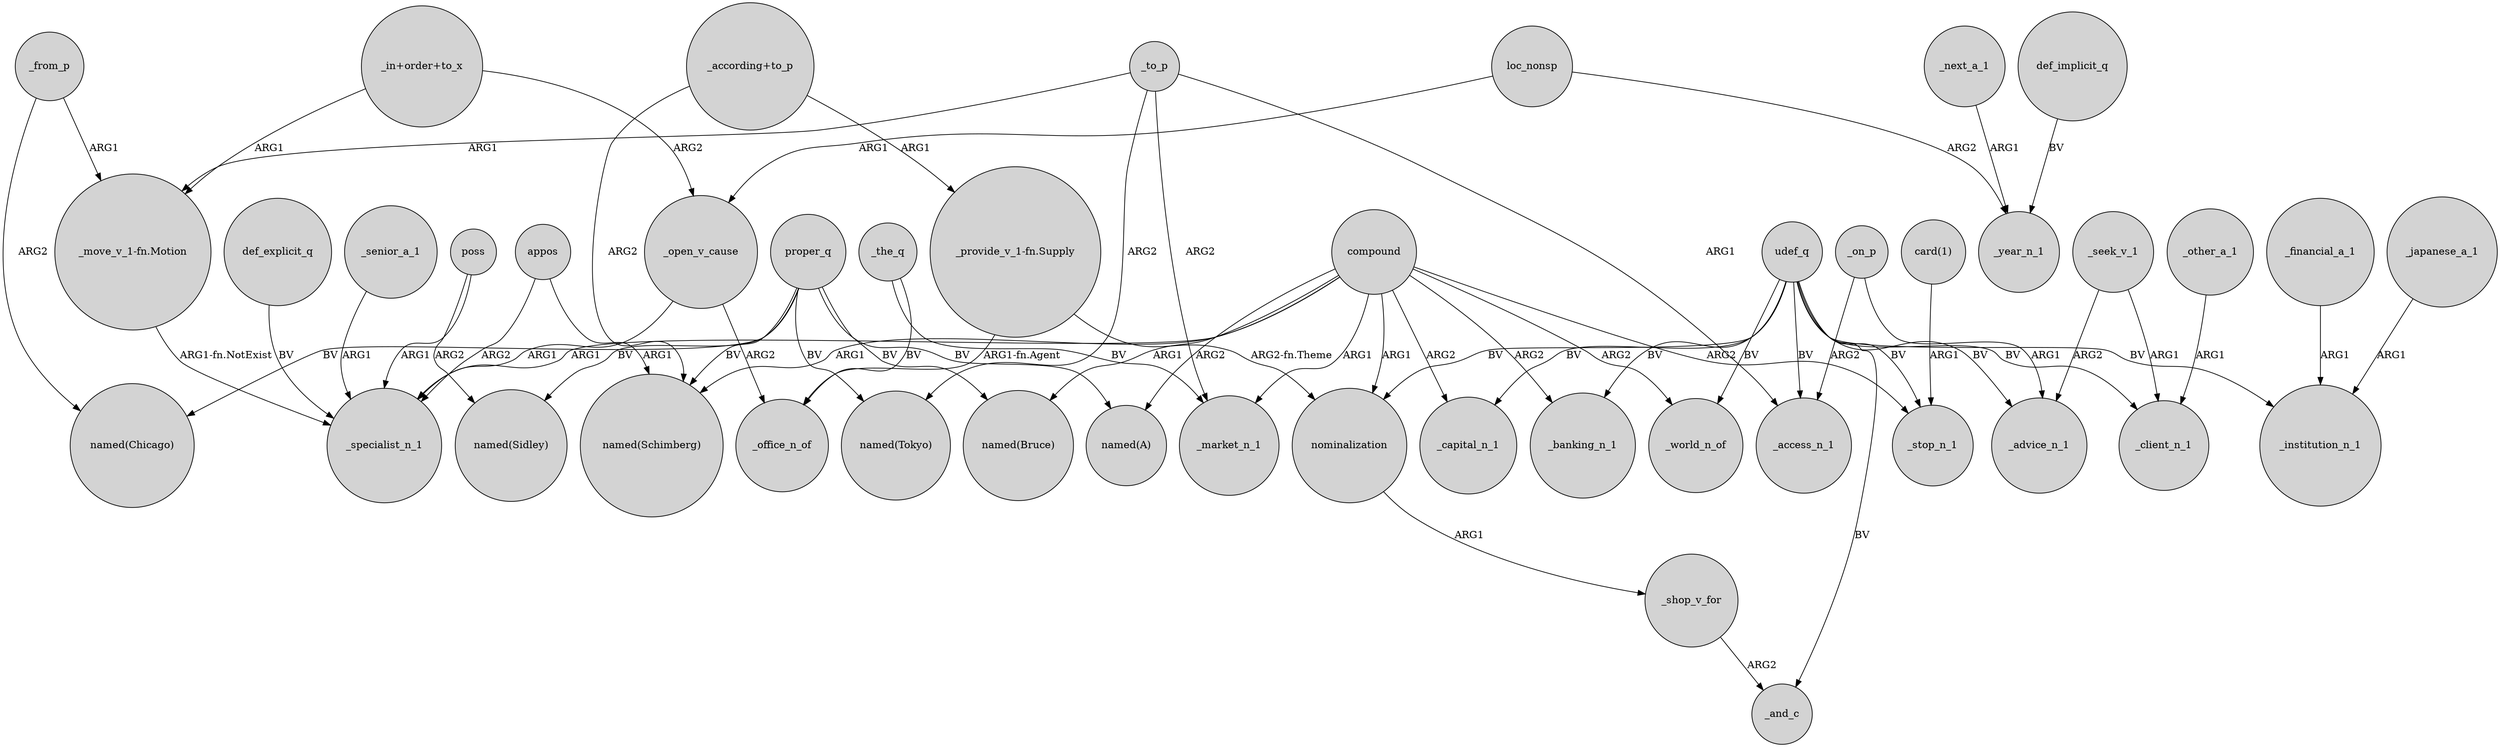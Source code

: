 digraph {
	node [shape=circle style=filled]
	proper_q -> "named(Chicago)" [label=BV]
	appos -> "named(Schimberg)" [label=ARG1]
	proper_q -> "named(Schimberg)" [label=BV]
	compound -> _capital_n_1 [label=ARG2]
	_from_p -> "_move_v_1-fn.Motion" [label=ARG1]
	proper_q -> "named(A)" [label=BV]
	def_implicit_q -> _year_n_1 [label=BV]
	compound -> _specialist_n_1 [label=ARG1]
	compound -> _world_n_of [label=ARG2]
	"_in+order+to_x" -> "_move_v_1-fn.Motion" [label=ARG1]
	_open_v_cause -> _office_n_of [label=ARG2]
	compound -> "named(Schimberg)" [label=ARG1]
	proper_q -> "named(Bruce)" [label=BV]
	udef_q -> _world_n_of [label=BV]
	compound -> _banking_n_1 [label=ARG2]
	udef_q -> _advice_n_1 [label=BV]
	udef_q -> _stop_n_1 [label=BV]
	proper_q -> "named(Tokyo)" [label=BV]
	_open_v_cause -> _specialist_n_1 [label=ARG1]
	udef_q -> _institution_n_1 [label=BV]
	_other_a_1 -> _client_n_1 [label=ARG1]
	_the_q -> _office_n_of [label=BV]
	_on_p -> _access_n_1 [label=ARG2]
	compound -> "named(A)" [label=ARG2]
	_to_p -> "_move_v_1-fn.Motion" [label=ARG1]
	udef_q -> _access_n_1 [label=BV]
	_seek_v_1 -> _client_n_1 [label=ARG1]
	_to_p -> _market_n_1 [label=ARG2]
	poss -> _specialist_n_1 [label=ARG1]
	_to_p -> _access_n_1 [label=ARG1]
	"_in+order+to_x" -> _open_v_cause [label=ARG2]
	_financial_a_1 -> _institution_n_1 [label=ARG1]
	"_provide_v_1-fn.Supply" -> _office_n_of [label="ARG1-fn.Agent"]
	_shop_v_for -> _and_c [label=ARG2]
	_from_p -> "named(Chicago)" [label=ARG2]
	compound -> _stop_n_1 [label=ARG2]
	_to_p -> "named(Tokyo)" [label=ARG2]
	_next_a_1 -> _year_n_1 [label=ARG1]
	_japanese_a_1 -> _institution_n_1 [label=ARG1]
	proper_q -> "named(Sidley)" [label=BV]
	udef_q -> _client_n_1 [label=BV]
	loc_nonsp -> _year_n_1 [label=ARG2]
	_senior_a_1 -> _specialist_n_1 [label=ARG1]
	loc_nonsp -> _open_v_cause [label=ARG1]
	udef_q -> nominalization [label=BV]
	"_according+to_p" -> "_provide_v_1-fn.Supply" [label=ARG1]
	nominalization -> _shop_v_for [label=ARG1]
	def_explicit_q -> _specialist_n_1 [label=BV]
	appos -> _specialist_n_1 [label=ARG2]
	_seek_v_1 -> _advice_n_1 [label=ARG2]
	compound -> _market_n_1 [label=ARG1]
	_the_q -> _market_n_1 [label=BV]
	udef_q -> _and_c [label=BV]
	"_according+to_p" -> "named(Schimberg)" [label=ARG2]
	udef_q -> _banking_n_1 [label=BV]
	compound -> nominalization [label=ARG1]
	"_provide_v_1-fn.Supply" -> nominalization [label="ARG2-fn.Theme"]
	"_move_v_1-fn.Motion" -> _specialist_n_1 [label="ARG1-fn.NotExist"]
	poss -> "named(Sidley)" [label=ARG2]
	"card(1)" -> _stop_n_1 [label=ARG1]
	udef_q -> _capital_n_1 [label=BV]
	_on_p -> _advice_n_1 [label=ARG1]
	compound -> "named(Bruce)" [label=ARG1]
}
